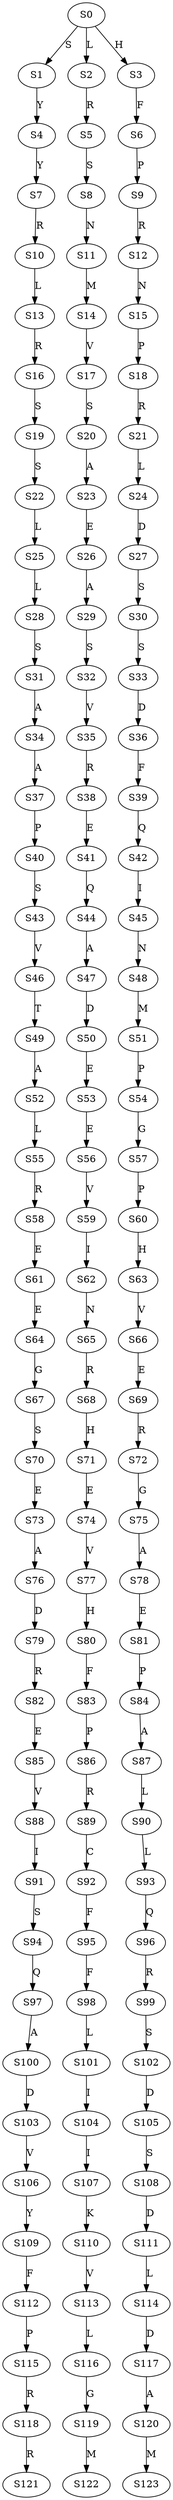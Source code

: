 strict digraph  {
	S0 -> S1 [ label = S ];
	S0 -> S2 [ label = L ];
	S0 -> S3 [ label = H ];
	S1 -> S4 [ label = Y ];
	S2 -> S5 [ label = R ];
	S3 -> S6 [ label = F ];
	S4 -> S7 [ label = Y ];
	S5 -> S8 [ label = S ];
	S6 -> S9 [ label = P ];
	S7 -> S10 [ label = R ];
	S8 -> S11 [ label = N ];
	S9 -> S12 [ label = R ];
	S10 -> S13 [ label = L ];
	S11 -> S14 [ label = M ];
	S12 -> S15 [ label = N ];
	S13 -> S16 [ label = R ];
	S14 -> S17 [ label = V ];
	S15 -> S18 [ label = P ];
	S16 -> S19 [ label = S ];
	S17 -> S20 [ label = S ];
	S18 -> S21 [ label = R ];
	S19 -> S22 [ label = S ];
	S20 -> S23 [ label = A ];
	S21 -> S24 [ label = L ];
	S22 -> S25 [ label = L ];
	S23 -> S26 [ label = E ];
	S24 -> S27 [ label = D ];
	S25 -> S28 [ label = L ];
	S26 -> S29 [ label = A ];
	S27 -> S30 [ label = S ];
	S28 -> S31 [ label = S ];
	S29 -> S32 [ label = S ];
	S30 -> S33 [ label = S ];
	S31 -> S34 [ label = A ];
	S32 -> S35 [ label = V ];
	S33 -> S36 [ label = D ];
	S34 -> S37 [ label = A ];
	S35 -> S38 [ label = R ];
	S36 -> S39 [ label = F ];
	S37 -> S40 [ label = P ];
	S38 -> S41 [ label = E ];
	S39 -> S42 [ label = Q ];
	S40 -> S43 [ label = S ];
	S41 -> S44 [ label = Q ];
	S42 -> S45 [ label = I ];
	S43 -> S46 [ label = V ];
	S44 -> S47 [ label = A ];
	S45 -> S48 [ label = N ];
	S46 -> S49 [ label = T ];
	S47 -> S50 [ label = D ];
	S48 -> S51 [ label = M ];
	S49 -> S52 [ label = A ];
	S50 -> S53 [ label = E ];
	S51 -> S54 [ label = P ];
	S52 -> S55 [ label = L ];
	S53 -> S56 [ label = E ];
	S54 -> S57 [ label = G ];
	S55 -> S58 [ label = R ];
	S56 -> S59 [ label = V ];
	S57 -> S60 [ label = P ];
	S58 -> S61 [ label = E ];
	S59 -> S62 [ label = I ];
	S60 -> S63 [ label = H ];
	S61 -> S64 [ label = E ];
	S62 -> S65 [ label = N ];
	S63 -> S66 [ label = V ];
	S64 -> S67 [ label = G ];
	S65 -> S68 [ label = R ];
	S66 -> S69 [ label = E ];
	S67 -> S70 [ label = S ];
	S68 -> S71 [ label = H ];
	S69 -> S72 [ label = R ];
	S70 -> S73 [ label = E ];
	S71 -> S74 [ label = E ];
	S72 -> S75 [ label = G ];
	S73 -> S76 [ label = A ];
	S74 -> S77 [ label = V ];
	S75 -> S78 [ label = A ];
	S76 -> S79 [ label = D ];
	S77 -> S80 [ label = H ];
	S78 -> S81 [ label = E ];
	S79 -> S82 [ label = R ];
	S80 -> S83 [ label = F ];
	S81 -> S84 [ label = P ];
	S82 -> S85 [ label = E ];
	S83 -> S86 [ label = P ];
	S84 -> S87 [ label = A ];
	S85 -> S88 [ label = V ];
	S86 -> S89 [ label = R ];
	S87 -> S90 [ label = L ];
	S88 -> S91 [ label = I ];
	S89 -> S92 [ label = C ];
	S90 -> S93 [ label = L ];
	S91 -> S94 [ label = S ];
	S92 -> S95 [ label = F ];
	S93 -> S96 [ label = Q ];
	S94 -> S97 [ label = Q ];
	S95 -> S98 [ label = F ];
	S96 -> S99 [ label = R ];
	S97 -> S100 [ label = A ];
	S98 -> S101 [ label = L ];
	S99 -> S102 [ label = S ];
	S100 -> S103 [ label = D ];
	S101 -> S104 [ label = I ];
	S102 -> S105 [ label = D ];
	S103 -> S106 [ label = V ];
	S104 -> S107 [ label = I ];
	S105 -> S108 [ label = S ];
	S106 -> S109 [ label = Y ];
	S107 -> S110 [ label = K ];
	S108 -> S111 [ label = D ];
	S109 -> S112 [ label = F ];
	S110 -> S113 [ label = V ];
	S111 -> S114 [ label = L ];
	S112 -> S115 [ label = P ];
	S113 -> S116 [ label = L ];
	S114 -> S117 [ label = D ];
	S115 -> S118 [ label = R ];
	S116 -> S119 [ label = G ];
	S117 -> S120 [ label = A ];
	S118 -> S121 [ label = R ];
	S119 -> S122 [ label = M ];
	S120 -> S123 [ label = M ];
}
